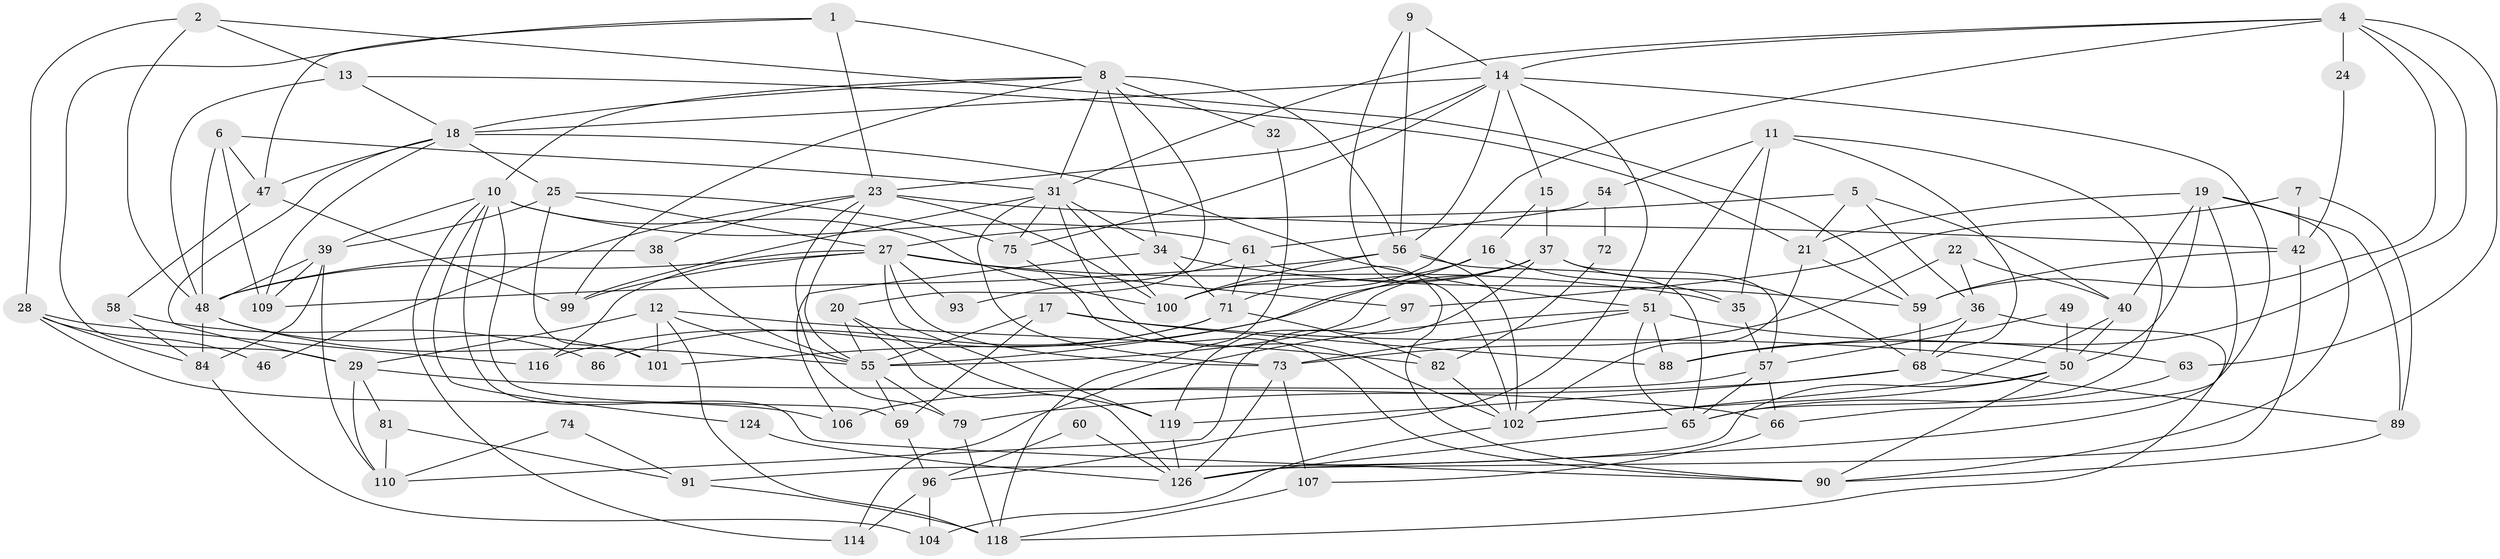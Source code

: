 // original degree distribution, {4: 0.2992125984251969, 2: 0.1732283464566929, 6: 0.08661417322834646, 3: 0.2204724409448819, 5: 0.15748031496062992, 9: 0.015748031496062992, 8: 0.015748031496062992, 7: 0.031496062992125984}
// Generated by graph-tools (version 1.1) at 2025/11/02/27/25 16:11:24]
// undirected, 88 vertices, 212 edges
graph export_dot {
graph [start="1"]
  node [color=gray90,style=filled];
  1 [super="+3"];
  2;
  4 [super="+53"];
  5 [super="+43"];
  6;
  7;
  8 [super="+30"];
  9;
  10 [super="+127"];
  11;
  12 [super="+95"];
  13 [super="+85"];
  14 [super="+45"];
  15;
  16;
  17;
  18 [super="+26"];
  19 [super="+80"];
  20 [super="+52"];
  21 [super="+94"];
  22 [super="+92"];
  23 [super="+77"];
  24;
  25;
  27 [super="+123"];
  28 [super="+33"];
  29 [super="+67"];
  31 [super="+44"];
  32;
  34 [super="+41"];
  35 [super="+64"];
  36;
  37 [super="+120"];
  38;
  39 [super="+115"];
  40 [super="+76"];
  42 [super="+122"];
  46;
  47;
  48 [super="+62"];
  49;
  50 [super="+78"];
  51 [super="+108"];
  54;
  55 [super="+103"];
  56 [super="+98"];
  57 [super="+112"];
  58;
  59 [super="+83"];
  60;
  61;
  63;
  65;
  66;
  68 [super="+70"];
  69;
  71;
  72;
  73 [super="+87"];
  74;
  75;
  79;
  81;
  82;
  84 [super="+111"];
  86;
  88;
  89;
  90;
  91;
  93;
  96 [super="+117"];
  97;
  99 [super="+125"];
  100 [super="+113"];
  101;
  102 [super="+105"];
  104;
  106;
  107;
  109;
  110;
  114;
  116;
  118 [super="+121"];
  119;
  124;
  126;
  1 -- 23;
  1 -- 47;
  1 -- 29;
  1 -- 8;
  2 -- 28;
  2 -- 59;
  2 -- 13;
  2 -- 48;
  4 -- 14;
  4 -- 24;
  4 -- 63;
  4 -- 88;
  4 -- 59;
  4 -- 31;
  4 -- 100;
  5 -- 36;
  5 -- 21;
  5 -- 27;
  5 -- 40;
  6 -- 48;
  6 -- 109;
  6 -- 47;
  6 -- 31;
  7 -- 97;
  7 -- 89;
  7 -- 42;
  8 -- 18;
  8 -- 10;
  8 -- 56;
  8 -- 32;
  8 -- 20;
  8 -- 31;
  8 -- 99;
  8 -- 34;
  9 -- 102;
  9 -- 56;
  9 -- 14;
  10 -- 61;
  10 -- 39;
  10 -- 114;
  10 -- 100;
  10 -- 69;
  10 -- 90;
  10 -- 124;
  11 -- 68;
  11 -- 65;
  11 -- 35;
  11 -- 54;
  11 -- 51;
  12 -- 55;
  12 -- 101;
  12 -- 118;
  12 -- 82;
  12 -- 29;
  13 -- 18;
  13 -- 21;
  13 -- 48;
  14 -- 75;
  14 -- 15;
  14 -- 66;
  14 -- 96;
  14 -- 18;
  14 -- 23;
  14 -- 56;
  15 -- 16;
  15 -- 37;
  16 -- 71;
  16 -- 55;
  16 -- 35;
  17 -- 88;
  17 -- 55;
  17 -- 69;
  17 -- 50;
  18 -- 51;
  18 -- 109;
  18 -- 29;
  18 -- 25;
  18 -- 47;
  19 -- 126;
  19 -- 90;
  19 -- 89;
  19 -- 50;
  19 -- 21;
  19 -- 40;
  20 -- 119;
  20 -- 55;
  20 -- 126;
  21 -- 59 [weight=2];
  21 -- 102;
  22 -- 73;
  22 -- 36;
  22 -- 40;
  23 -- 55;
  23 -- 46;
  23 -- 100;
  23 -- 38;
  23 -- 79;
  23 -- 42;
  24 -- 42;
  25 -- 75;
  25 -- 27;
  25 -- 39;
  25 -- 101;
  27 -- 48;
  27 -- 97;
  27 -- 73;
  27 -- 99;
  27 -- 35;
  27 -- 116;
  27 -- 119;
  27 -- 93;
  28 -- 84;
  28 -- 46;
  28 -- 116;
  28 -- 106;
  29 -- 66;
  29 -- 81;
  29 -- 110;
  31 -- 100;
  31 -- 34;
  31 -- 99;
  31 -- 102;
  31 -- 73;
  31 -- 75;
  32 -- 118;
  34 -- 59;
  34 -- 106;
  34 -- 71;
  35 -- 57;
  36 -- 88;
  36 -- 68;
  36 -- 118;
  37 -- 101;
  37 -- 110;
  37 -- 68;
  37 -- 55;
  37 -- 100;
  37 -- 57;
  38 -- 48;
  38 -- 55;
  39 -- 109;
  39 -- 48;
  39 -- 84;
  39 -- 110;
  40 -- 102;
  40 -- 50;
  42 -- 126;
  42 -- 59;
  47 -- 58;
  47 -- 99;
  48 -- 55;
  48 -- 101;
  48 -- 84;
  49 -- 50;
  49 -- 57;
  50 -- 90;
  50 -- 91;
  50 -- 102;
  51 -- 63;
  51 -- 88;
  51 -- 114;
  51 -- 73;
  51 -- 65;
  54 -- 61;
  54 -- 72;
  55 -- 69;
  55 -- 79;
  56 -- 65;
  56 -- 100;
  56 -- 102;
  56 -- 109;
  57 -- 66;
  57 -- 65;
  57 -- 106;
  58 -- 86;
  58 -- 84;
  59 -- 68;
  60 -- 126;
  60 -- 96;
  61 -- 71;
  61 -- 90;
  61 -- 93;
  63 -- 65;
  65 -- 126;
  66 -- 107;
  68 -- 79;
  68 -- 89;
  68 -- 119;
  69 -- 96;
  71 -- 82;
  71 -- 86;
  71 -- 116;
  72 -- 82;
  73 -- 126;
  73 -- 107;
  74 -- 110;
  74 -- 91;
  75 -- 90;
  79 -- 118;
  81 -- 110;
  81 -- 91;
  82 -- 102;
  84 -- 104;
  89 -- 90;
  91 -- 118;
  96 -- 114;
  96 -- 104;
  97 -- 119;
  102 -- 104;
  107 -- 118;
  119 -- 126;
  124 -- 126;
}
